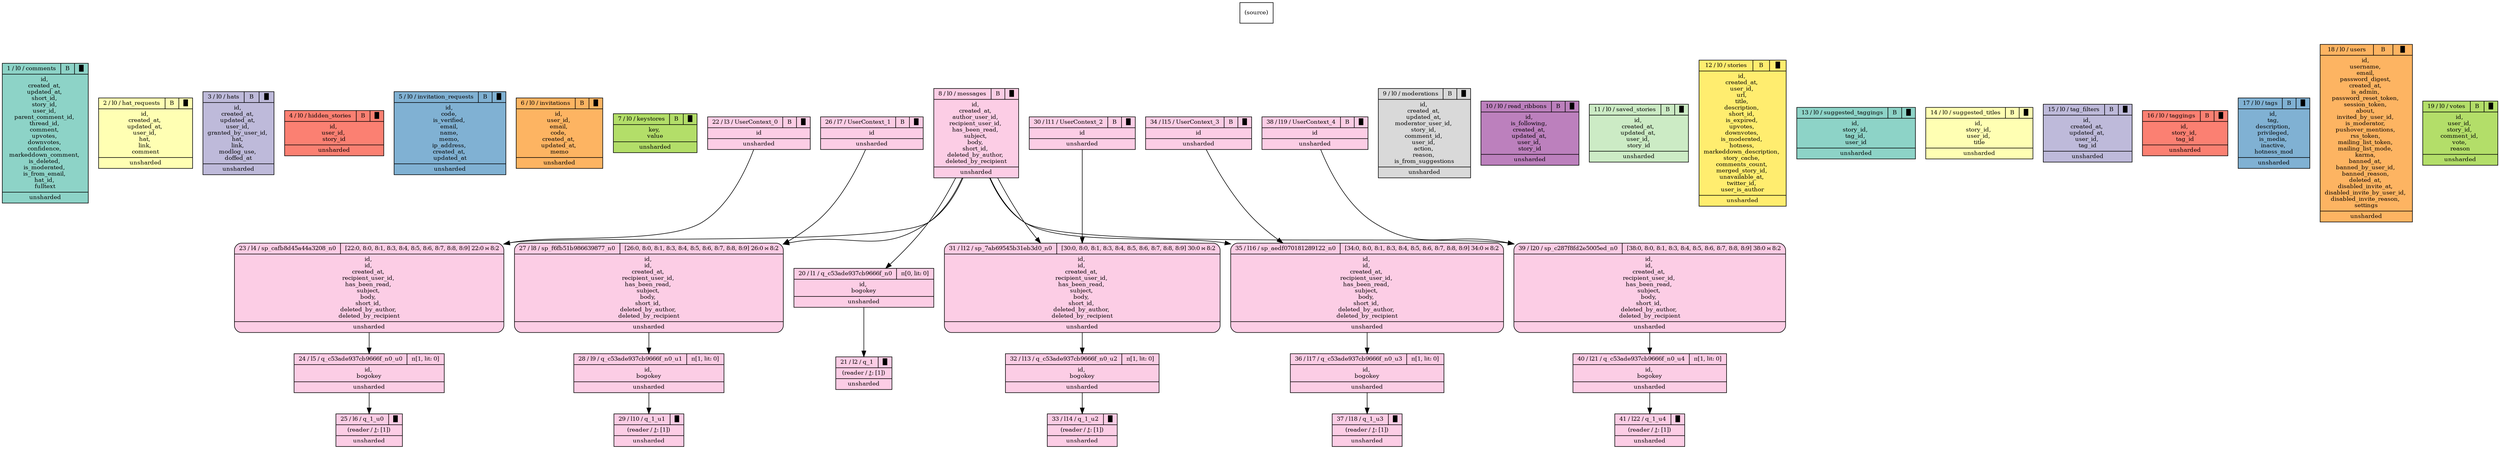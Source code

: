 digraph {{
    node [shape=record, fontsize=10]
    n0 [style="filled", fillcolor=white, label="(source)"]
    n1 [style="filled", fillcolor="/set312/1", label="{ { 1 / l0 / comments | B | █ } | id, \ncreated_at, \nupdated_at, \nshort_id, \nstory_id, \nuser_id, \nparent_comment_id, \nthread_id, \ncomment, \nupvotes, \ndownvotes, \nconfidence, \nmarkeddown_comment, \nis_deleted, \nis_moderated, \nis_from_email, \nhat_id, \nfulltext | unsharded }"]
    n2 [style="filled", fillcolor="/set312/2", label="{ { 2 / l0 / hat_requests | B | █ } | id, \ncreated_at, \nupdated_at, \nuser_id, \nhat, \nlink, \ncomment | unsharded }"]
    n3 [style="filled", fillcolor="/set312/3", label="{ { 3 / l0 / hats | B | █ } | id, \ncreated_at, \nupdated_at, \nuser_id, \ngranted_by_user_id, \nhat, \nlink, \nmodlog_use, \ndoffed_at | unsharded }"]
    n4 [style="filled", fillcolor="/set312/4", label="{ { 4 / l0 / hidden_stories | B | █ } | id, \nuser_id, \nstory_id | unsharded }"]
    n5 [style="filled", fillcolor="/set312/5", label="{ { 5 / l0 / invitation_requests | B | █ } | id, \ncode, \nis_verified, \nemail, \nname, \nmemo, \nip_address, \ncreated_at, \nupdated_at | unsharded }"]
    n6 [style="filled", fillcolor="/set312/6", label="{ { 6 / l0 / invitations | B | █ } | id, \nuser_id, \nemail, \ncode, \ncreated_at, \nupdated_at, \nmemo | unsharded }"]
    n7 [style="filled", fillcolor="/set312/7", label="{ { 7 / l0 / keystores | B | █ } | key, \nvalue | unsharded }"]
    n8 [style="filled", fillcolor="/set312/8", label="{ { 8 / l0 / messages | B | █ } | id, \ncreated_at, \nauthor_user_id, \nrecipient_user_id, \nhas_been_read, \nsubject, \nbody, \nshort_id, \ndeleted_by_author, \ndeleted_by_recipient | unsharded }"]
    n9 [style="filled", fillcolor="/set312/9", label="{ { 9 / l0 / moderations | B | █ } | id, \ncreated_at, \nupdated_at, \nmoderator_user_id, \nstory_id, \ncomment_id, \nuser_id, \naction, \nreason, \nis_from_suggestions | unsharded }"]
    n10 [style="filled", fillcolor="/set312/10", label="{ { 10 / l0 / read_ribbons | B | █ } | id, \nis_following, \ncreated_at, \nupdated_at, \nuser_id, \nstory_id | unsharded }"]
    n11 [style="filled", fillcolor="/set312/11", label="{ { 11 / l0 / saved_stories | B | █ } | id, \ncreated_at, \nupdated_at, \nuser_id, \nstory_id | unsharded }"]
    n12 [style="filled", fillcolor="/set312/12", label="{ { 12 / l0 / stories | B | █ } | id, \ncreated_at, \nuser_id, \nurl, \ntitle, \ndescription, \nshort_id, \nis_expired, \nupvotes, \ndownvotes, \nis_moderated, \nhotness, \nmarkeddown_description, \nstory_cache, \ncomments_count, \nmerged_story_id, \nunavailable_at, \ntwitter_id, \nuser_is_author | unsharded }"]
    n13 [style="filled", fillcolor="/set312/1", label="{ { 13 / l0 / suggested_taggings | B | █ } | id, \nstory_id, \ntag_id, \nuser_id | unsharded }"]
    n14 [style="filled", fillcolor="/set312/2", label="{ { 14 / l0 / suggested_titles | B | █ } | id, \nstory_id, \nuser_id, \ntitle | unsharded }"]
    n15 [style="filled", fillcolor="/set312/3", label="{ { 15 / l0 / tag_filters | B | █ } | id, \ncreated_at, \nupdated_at, \nuser_id, \ntag_id | unsharded }"]
    n16 [style="filled", fillcolor="/set312/4", label="{ { 16 / l0 / taggings | B | █ } | id, \nstory_id, \ntag_id | unsharded }"]
    n17 [style="filled", fillcolor="/set312/5", label="{ { 17 / l0 / tags | B | █ } | id, \ntag, \ndescription, \nprivileged, \nis_media, \ninactive, \nhotness_mod | unsharded }"]
    n18 [style="filled", fillcolor="/set312/6", label="{ { 18 / l0 / users | B | █ } | id, \nusername, \nemail, \npassword_digest, \ncreated_at, \nis_admin, \npassword_reset_token, \nsession_token, \nabout, \ninvited_by_user_id, \nis_moderator, \npushover_mentions, \nrss_token, \nmailing_list_token, \nmailing_list_mode, \nkarma, \nbanned_at, \nbanned_by_user_id, \nbanned_reason, \ndeleted_at, \ndisabled_invite_at, \ndisabled_invite_by_user_id, \ndisabled_invite_reason, \nsettings | unsharded }"]
    n19 [style="filled", fillcolor="/set312/7", label="{ { 19 / l0 / votes | B | █ } | id, \nuser_id, \nstory_id, \ncomment_id, \nvote, \nreason | unsharded }"]
    n20 [style="filled", fillcolor="/set312/8", label="{{ 20 / l1 / q_c53ade937cb9666f_n0 | π[0, lit: 0]  } | id, \nbogokey | unsharded }"]
    n21 [style="filled", fillcolor="/set312/8", label="{ { 21 / l2 / q_1 | █ } | (reader / ⚷: [1]) | unsharded }"]
    n22 [style="filled", fillcolor="/set312/8", label="{ { 22 / l3 / UserContext_0 | B | █ } | id | unsharded }"]
    n23 [style="filled,rounded", fillcolor="/set312/8", label="{{ 23 / l4 / sp_cafb8d45a44a3208_n0 | [22:0, 8:0, 8:1, 8:3, 8:4, 8:5, 8:6, 8:7, 8:8, 8:9] 22:0 ⋈ 8:2  } | id, \nid, \ncreated_at, \nrecipient_user_id, \nhas_been_read, \nsubject, \nbody, \nshort_id, \ndeleted_by_author, \ndeleted_by_recipient | unsharded }"]
    n24 [style="filled", fillcolor="/set312/8", label="{{ 24 / l5 / q_c53ade937cb9666f_n0_u0 | π[1, lit: 0]  } | id, \nbogokey | unsharded }"]
    n25 [style="filled", fillcolor="/set312/8", label="{ { 25 / l6 / q_1_u0 | █ } | (reader / ⚷: [1]) | unsharded }"]
    n26 [style="filled", fillcolor="/set312/8", label="{ { 26 / l7 / UserContext_1 | B | █ } | id | unsharded }"]
    n27 [style="filled,rounded", fillcolor="/set312/8", label="{{ 27 / l8 / sp_f6fb51b986639877_n0 | [26:0, 8:0, 8:1, 8:3, 8:4, 8:5, 8:6, 8:7, 8:8, 8:9] 26:0 ⋈ 8:2  } | id, \nid, \ncreated_at, \nrecipient_user_id, \nhas_been_read, \nsubject, \nbody, \nshort_id, \ndeleted_by_author, \ndeleted_by_recipient | unsharded }"]
    n28 [style="filled", fillcolor="/set312/8", label="{{ 28 / l9 / q_c53ade937cb9666f_n0_u1 | π[1, lit: 0]  } | id, \nbogokey | unsharded }"]
    n29 [style="filled", fillcolor="/set312/8", label="{ { 29 / l10 / q_1_u1 | █ } | (reader / ⚷: [1]) | unsharded }"]
    n30 [style="filled", fillcolor="/set312/8", label="{ { 30 / l11 / UserContext_2 | B | █ } | id | unsharded }"]
    n31 [style="filled,rounded", fillcolor="/set312/8", label="{{ 31 / l12 / sp_7ab69545b31eb3d0_n0 | [30:0, 8:0, 8:1, 8:3, 8:4, 8:5, 8:6, 8:7, 8:8, 8:9] 30:0 ⋈ 8:2  } | id, \nid, \ncreated_at, \nrecipient_user_id, \nhas_been_read, \nsubject, \nbody, \nshort_id, \ndeleted_by_author, \ndeleted_by_recipient | unsharded }"]
    n32 [style="filled", fillcolor="/set312/8", label="{{ 32 / l13 / q_c53ade937cb9666f_n0_u2 | π[1, lit: 0]  } | id, \nbogokey | unsharded }"]
    n33 [style="filled", fillcolor="/set312/8", label="{ { 33 / l14 / q_1_u2 | █ } | (reader / ⚷: [1]) | unsharded }"]
    n34 [style="filled", fillcolor="/set312/8", label="{ { 34 / l15 / UserContext_3 | B | █ } | id | unsharded }"]
    n35 [style="filled,rounded", fillcolor="/set312/8", label="{{ 35 / l16 / sp_aedf070181289122_n0 | [34:0, 8:0, 8:1, 8:3, 8:4, 8:5, 8:6, 8:7, 8:8, 8:9] 34:0 ⋈ 8:2  } | id, \nid, \ncreated_at, \nrecipient_user_id, \nhas_been_read, \nsubject, \nbody, \nshort_id, \ndeleted_by_author, \ndeleted_by_recipient | unsharded }"]
    n36 [style="filled", fillcolor="/set312/8", label="{{ 36 / l17 / q_c53ade937cb9666f_n0_u3 | π[1, lit: 0]  } | id, \nbogokey | unsharded }"]
    n37 [style="filled", fillcolor="/set312/8", label="{ { 37 / l18 / q_1_u3 | █ } | (reader / ⚷: [1]) | unsharded }"]
    n38 [style="filled", fillcolor="/set312/8", label="{ { 38 / l19 / UserContext_4 | B | █ } | id | unsharded }"]
    n39 [style="filled,rounded", fillcolor="/set312/8", label="{{ 39 / l20 / sp_c287f8fd2e5005ed_n0 | [38:0, 8:0, 8:1, 8:3, 8:4, 8:5, 8:6, 8:7, 8:8, 8:9] 38:0 ⋈ 8:2  } | id, \nid, \ncreated_at, \nrecipient_user_id, \nhas_been_read, \nsubject, \nbody, \nshort_id, \ndeleted_by_author, \ndeleted_by_recipient | unsharded }"]
    n40 [style="filled", fillcolor="/set312/8", label="{{ 40 / l21 / q_c53ade937cb9666f_n0_u4 | π[1, lit: 0]  } | id, \nbogokey | unsharded }"]
    n41 [style="filled", fillcolor="/set312/8", label="{ { 41 / l22 / q_1_u4 | █ } | (reader / ⚷: [1]) | unsharded }"]
    n0 -> n1 [ style=invis ]
    n0 -> n2 [ style=invis ]
    n0 -> n3 [ style=invis ]
    n0 -> n4 [ style=invis ]
    n0 -> n5 [ style=invis ]
    n0 -> n6 [ style=invis ]
    n0 -> n7 [ style=invis ]
    n0 -> n8 [ style=invis ]
    n0 -> n9 [ style=invis ]
    n0 -> n10 [ style=invis ]
    n0 -> n11 [ style=invis ]
    n0 -> n12 [ style=invis ]
    n0 -> n13 [ style=invis ]
    n0 -> n14 [ style=invis ]
    n0 -> n15 [ style=invis ]
    n0 -> n16 [ style=invis ]
    n0 -> n17 [ style=invis ]
    n0 -> n18 [ style=invis ]
    n0 -> n19 [ style=invis ]
    n8 -> n20 [  ]
    n20 -> n21 [  ]
    n0 -> n22 [ style=invis ]
    n22 -> n23 [  ]
    n8 -> n23 [  ]
    n23 -> n24 [  ]
    n24 -> n25 [  ]
    n0 -> n26 [ style=invis ]
    n26 -> n27 [  ]
    n8 -> n27 [  ]
    n27 -> n28 [  ]
    n28 -> n29 [  ]
    n0 -> n30 [ style=invis ]
    n30 -> n31 [  ]
    n8 -> n31 [  ]
    n31 -> n32 [  ]
    n32 -> n33 [  ]
    n0 -> n34 [ style=invis ]
    n34 -> n35 [  ]
    n8 -> n35 [  ]
    n35 -> n36 [  ]
    n36 -> n37 [  ]
    n0 -> n38 [ style=invis ]
    n38 -> n39 [  ]
    n8 -> n39 [  ]
    n39 -> n40 [  ]
    n40 -> n41 [  ]
}}